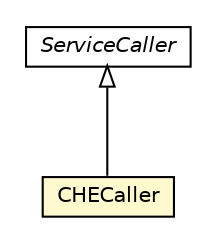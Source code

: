 #!/usr/local/bin/dot
#
# Class diagram 
# Generated by UMLGraph version R5_6-24-gf6e263 (http://www.umlgraph.org/)
#

digraph G {
	edge [fontname="Helvetica",fontsize=10,labelfontname="Helvetica",labelfontsize=10];
	node [fontname="Helvetica",fontsize=10,shape=plaintext];
	nodesep=0.25;
	ranksep=0.5;
	// org.universAAL.middleware.service.ServiceCaller
	c2509738 [label=<<table title="org.universAAL.middleware.service.ServiceCaller" border="0" cellborder="1" cellspacing="0" cellpadding="2" port="p" href="../../middleware/service/ServiceCaller.html">
		<tr><td><table border="0" cellspacing="0" cellpadding="1">
<tr><td align="center" balign="center"><font face="Helvetica-Oblique"> ServiceCaller </font></td></tr>
		</table></td></tr>
		</table>>, URL="../../middleware/service/ServiceCaller.html", fontname="Helvetica", fontcolor="black", fontsize=10.0];
	// org.universAAL.context.reasoner.CHECaller
	c2510698 [label=<<table title="org.universAAL.context.reasoner.CHECaller" border="0" cellborder="1" cellspacing="0" cellpadding="2" port="p" bgcolor="lemonChiffon" href="./CHECaller.html">
		<tr><td><table border="0" cellspacing="0" cellpadding="1">
<tr><td align="center" balign="center"> CHECaller </td></tr>
		</table></td></tr>
		</table>>, URL="./CHECaller.html", fontname="Helvetica", fontcolor="black", fontsize=10.0];
	//org.universAAL.context.reasoner.CHECaller extends org.universAAL.middleware.service.ServiceCaller
	c2509738:p -> c2510698:p [dir=back,arrowtail=empty];
}

